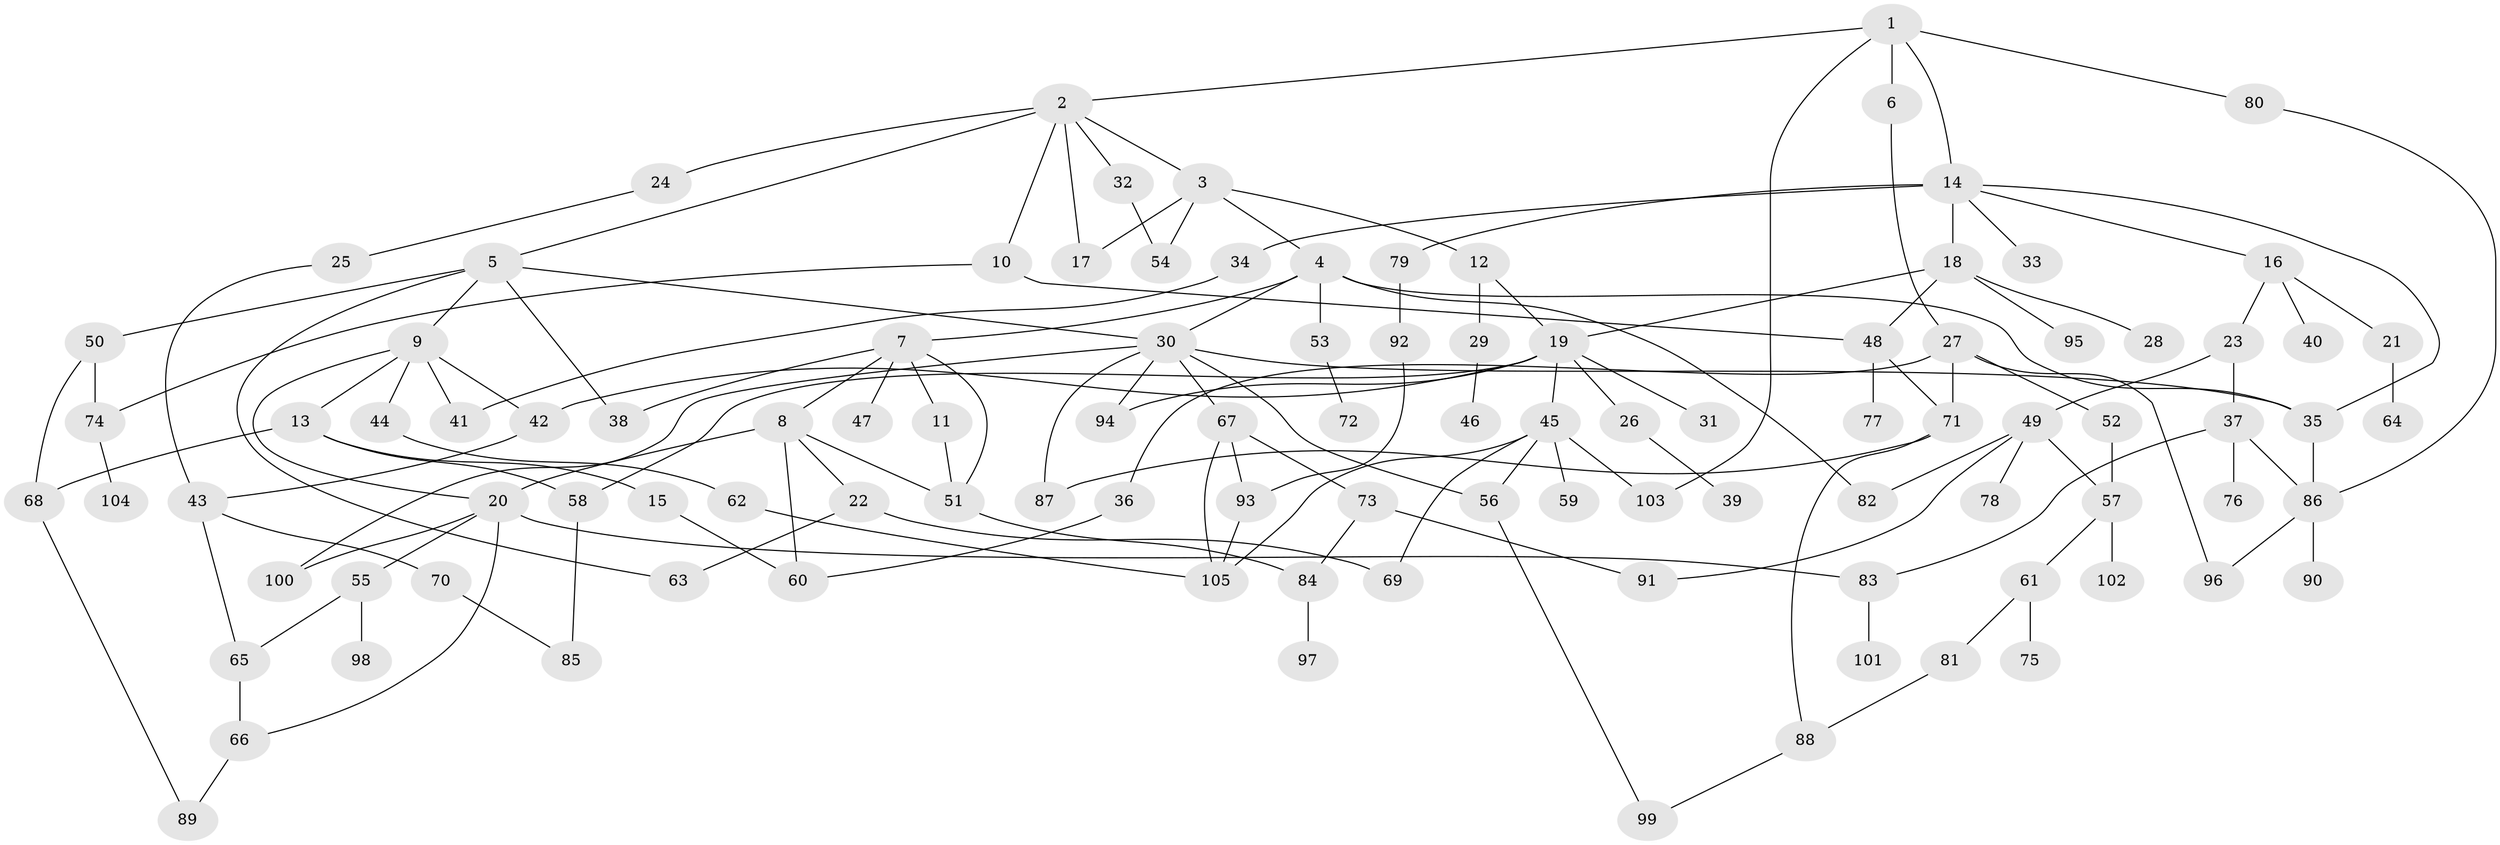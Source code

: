 // coarse degree distribution, {6: 0.09523809523809523, 1: 0.3333333333333333, 4: 0.09523809523809523, 2: 0.2857142857142857, 7: 0.031746031746031744, 3: 0.09523809523809523, 5: 0.031746031746031744, 9: 0.015873015873015872, 22: 0.015873015873015872}
// Generated by graph-tools (version 1.1) at 2025/45/03/04/25 21:45:26]
// undirected, 105 vertices, 149 edges
graph export_dot {
graph [start="1"]
  node [color=gray90,style=filled];
  1;
  2;
  3;
  4;
  5;
  6;
  7;
  8;
  9;
  10;
  11;
  12;
  13;
  14;
  15;
  16;
  17;
  18;
  19;
  20;
  21;
  22;
  23;
  24;
  25;
  26;
  27;
  28;
  29;
  30;
  31;
  32;
  33;
  34;
  35;
  36;
  37;
  38;
  39;
  40;
  41;
  42;
  43;
  44;
  45;
  46;
  47;
  48;
  49;
  50;
  51;
  52;
  53;
  54;
  55;
  56;
  57;
  58;
  59;
  60;
  61;
  62;
  63;
  64;
  65;
  66;
  67;
  68;
  69;
  70;
  71;
  72;
  73;
  74;
  75;
  76;
  77;
  78;
  79;
  80;
  81;
  82;
  83;
  84;
  85;
  86;
  87;
  88;
  89;
  90;
  91;
  92;
  93;
  94;
  95;
  96;
  97;
  98;
  99;
  100;
  101;
  102;
  103;
  104;
  105;
  1 -- 2;
  1 -- 6;
  1 -- 14;
  1 -- 80;
  1 -- 103;
  2 -- 3;
  2 -- 5;
  2 -- 10;
  2 -- 24;
  2 -- 32;
  2 -- 17;
  3 -- 4;
  3 -- 12;
  3 -- 17;
  3 -- 54;
  4 -- 7;
  4 -- 53;
  4 -- 82;
  4 -- 30;
  4 -- 35;
  5 -- 9;
  5 -- 30;
  5 -- 38;
  5 -- 50;
  5 -- 63;
  6 -- 27;
  7 -- 8;
  7 -- 11;
  7 -- 47;
  7 -- 51;
  7 -- 38;
  8 -- 22;
  8 -- 60;
  8 -- 51;
  8 -- 20;
  9 -- 13;
  9 -- 20;
  9 -- 41;
  9 -- 42;
  9 -- 44;
  10 -- 48;
  10 -- 74;
  11 -- 51;
  12 -- 19;
  12 -- 29;
  13 -- 15;
  13 -- 58;
  13 -- 68;
  14 -- 16;
  14 -- 18;
  14 -- 33;
  14 -- 34;
  14 -- 35;
  14 -- 79;
  15 -- 60;
  16 -- 21;
  16 -- 23;
  16 -- 40;
  18 -- 28;
  18 -- 95;
  18 -- 19;
  18 -- 48;
  19 -- 26;
  19 -- 31;
  19 -- 45;
  19 -- 58;
  19 -- 42;
  19 -- 94;
  20 -- 55;
  20 -- 66;
  20 -- 100;
  20 -- 83;
  21 -- 64;
  22 -- 63;
  22 -- 69;
  23 -- 37;
  23 -- 49;
  24 -- 25;
  25 -- 43;
  26 -- 39;
  27 -- 36;
  27 -- 52;
  27 -- 71;
  27 -- 96;
  29 -- 46;
  30 -- 67;
  30 -- 94;
  30 -- 100;
  30 -- 56;
  30 -- 87;
  30 -- 35;
  32 -- 54;
  34 -- 41;
  35 -- 86;
  36 -- 60;
  37 -- 76;
  37 -- 83;
  37 -- 86;
  42 -- 43;
  43 -- 65;
  43 -- 70;
  44 -- 62;
  45 -- 56;
  45 -- 59;
  45 -- 103;
  45 -- 105;
  45 -- 69;
  48 -- 77;
  48 -- 71;
  49 -- 78;
  49 -- 91;
  49 -- 57;
  49 -- 82;
  50 -- 74;
  50 -- 68;
  51 -- 84;
  52 -- 57;
  53 -- 72;
  55 -- 98;
  55 -- 65;
  56 -- 99;
  57 -- 61;
  57 -- 102;
  58 -- 85;
  61 -- 75;
  61 -- 81;
  62 -- 105;
  65 -- 66;
  66 -- 89;
  67 -- 73;
  67 -- 93;
  67 -- 105;
  68 -- 89;
  70 -- 85;
  71 -- 87;
  71 -- 88;
  73 -- 84;
  73 -- 91;
  74 -- 104;
  79 -- 92;
  80 -- 86;
  81 -- 88;
  83 -- 101;
  84 -- 97;
  86 -- 90;
  86 -- 96;
  88 -- 99;
  92 -- 93;
  93 -- 105;
}
